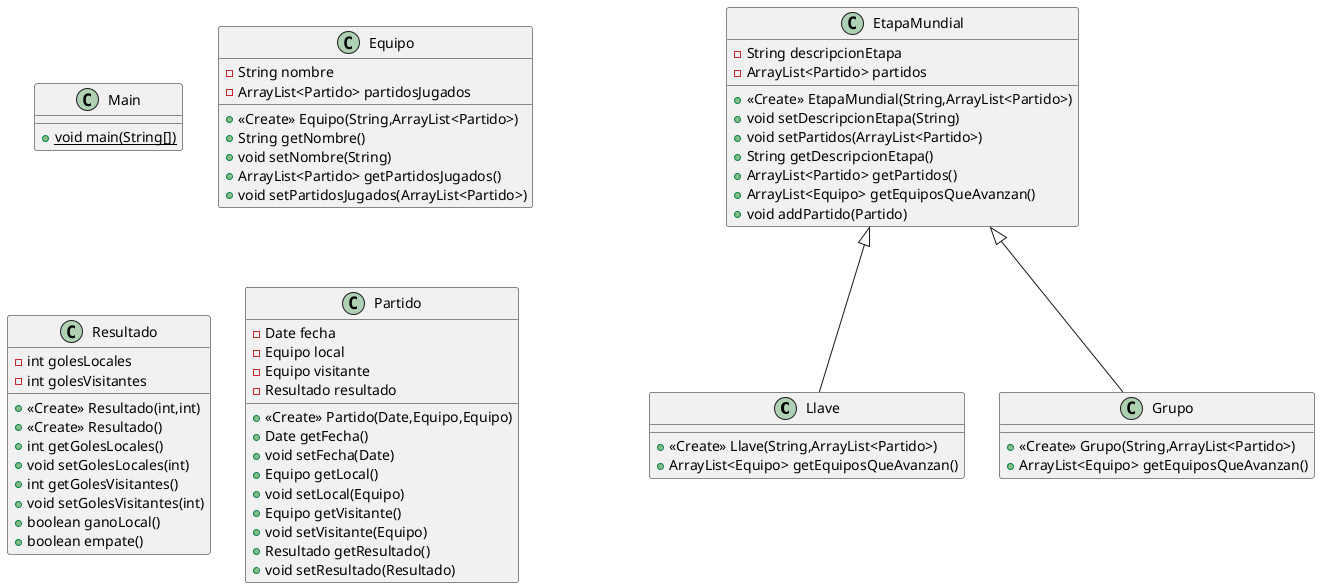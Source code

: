 @startuml
class Llave {
+ <<Create>> Llave(String,ArrayList<Partido>)
+ ArrayList<Equipo> getEquiposQueAvanzan()
}
class Main {
+ {static} void main(String[])
}
class Equipo {
- String nombre
- ArrayList<Partido> partidosJugados
+ <<Create>> Equipo(String,ArrayList<Partido>)
+ String getNombre()
+ void setNombre(String)
+ ArrayList<Partido> getPartidosJugados()
+ void setPartidosJugados(ArrayList<Partido>)
}
class Resultado {
- int golesLocales
- int golesVisitantes
+ <<Create>> Resultado(int,int)
+ <<Create>> Resultado()
+ int getGolesLocales()
+ void setGolesLocales(int)
+ int getGolesVisitantes()
+ void setGolesVisitantes(int)
+ boolean ganoLocal()
+ boolean empate()
}
class Grupo {
+ <<Create>> Grupo(String,ArrayList<Partido>)
+ ArrayList<Equipo> getEquiposQueAvanzan()
}
class Partido {
- Date fecha
- Equipo local
- Equipo visitante
- Resultado resultado
+ <<Create>> Partido(Date,Equipo,Equipo)
+ Date getFecha()
+ void setFecha(Date)
+ Equipo getLocal()
+ void setLocal(Equipo)
+ Equipo getVisitante()
+ void setVisitante(Equipo)
+ Resultado getResultado()
+ void setResultado(Resultado)
}
class EtapaMundial {
- String descripcionEtapa
- ArrayList<Partido> partidos
+ <<Create>> EtapaMundial(String,ArrayList<Partido>)
+ void setDescripcionEtapa(String)
+ void setPartidos(ArrayList<Partido>)
+ String getDescripcionEtapa()
+ ArrayList<Partido> getPartidos()
+ ArrayList<Equipo> getEquiposQueAvanzan()
+ void addPartido(Partido)
}


EtapaMundial <|-- Llave
EtapaMundial <|-- Grupo
@enduml